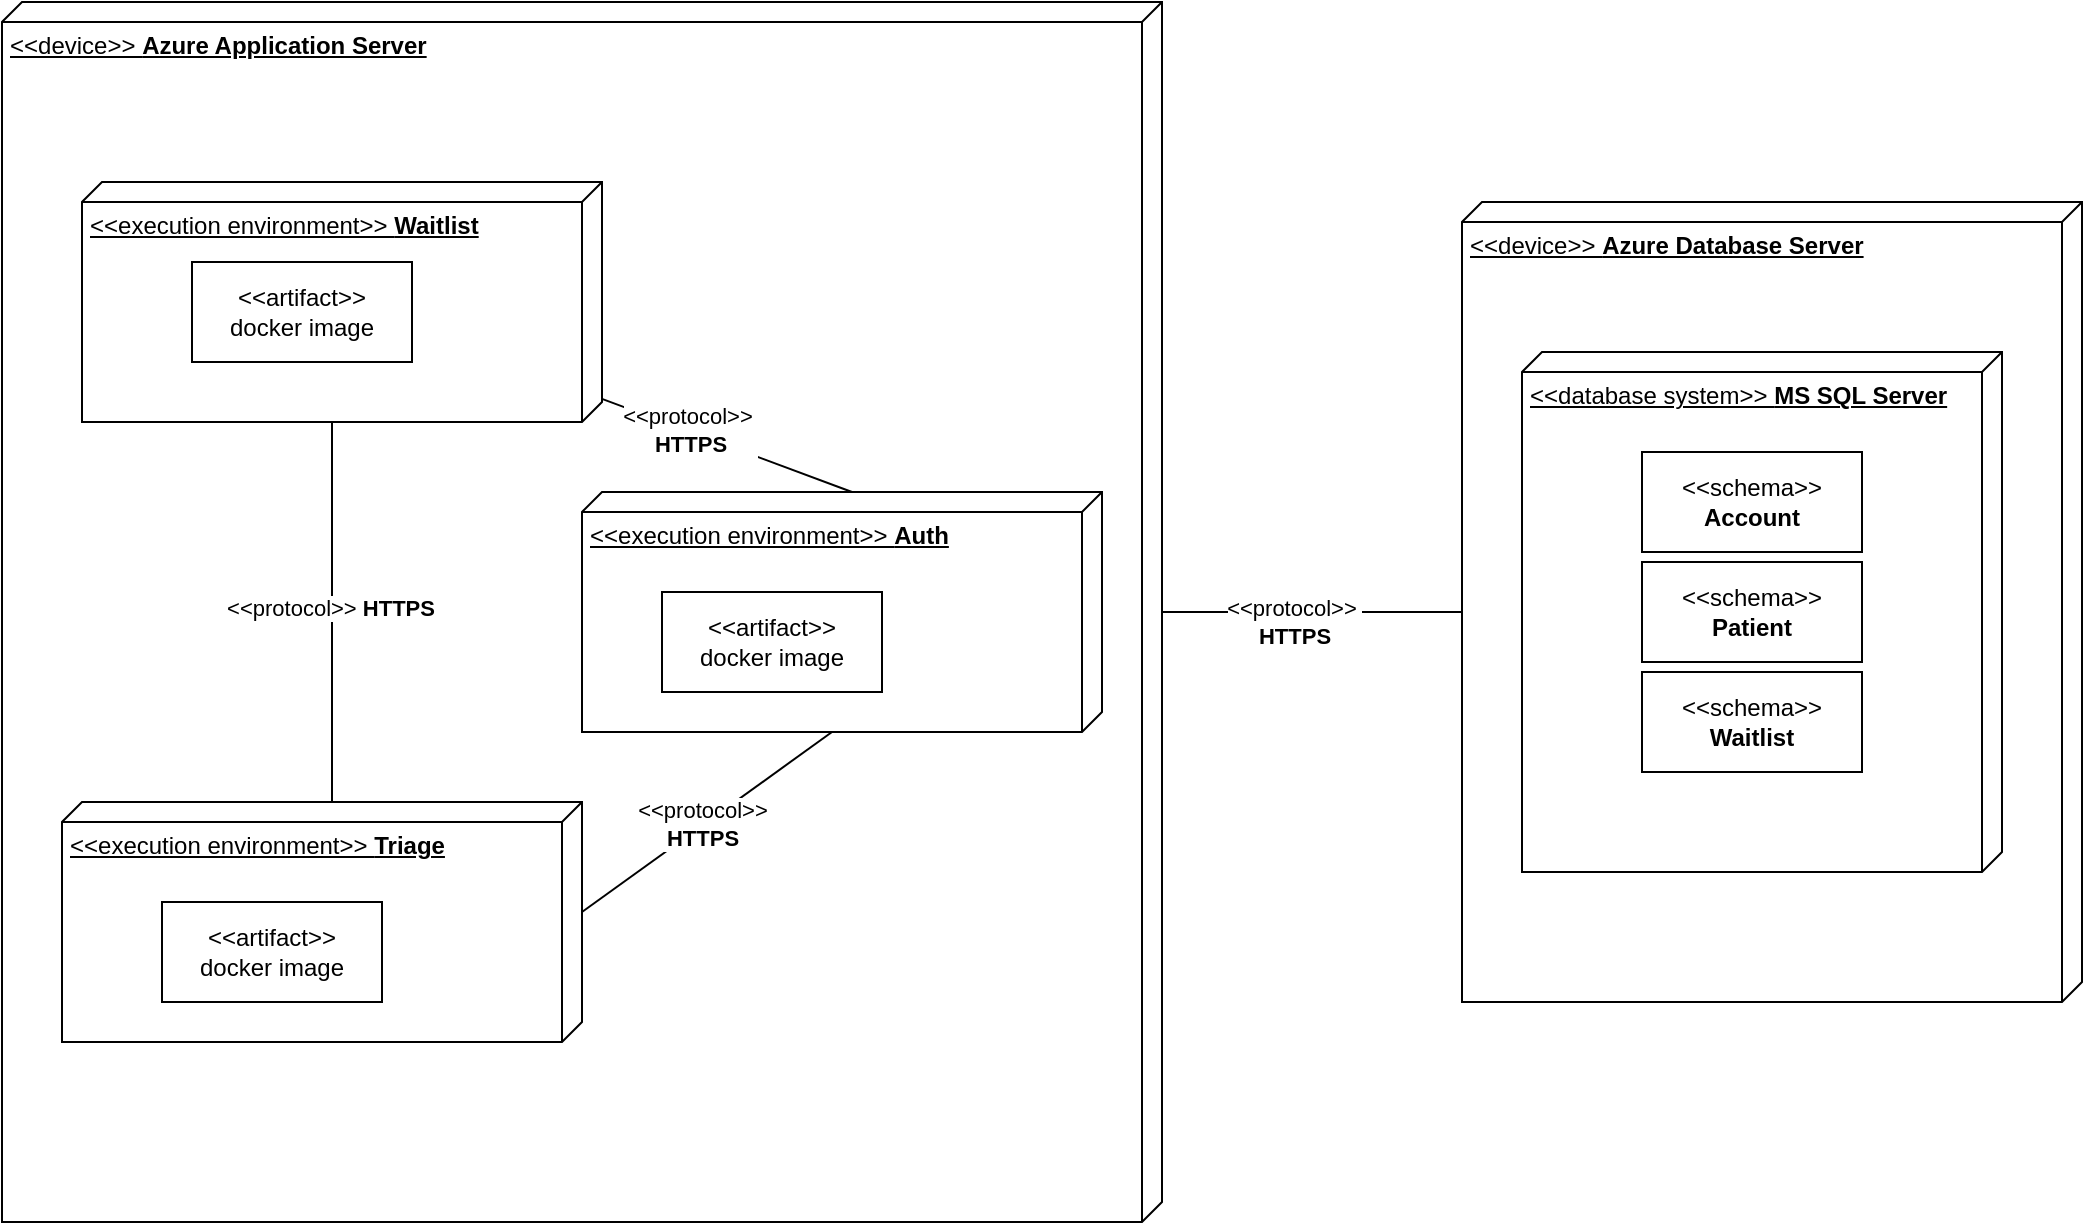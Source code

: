 <mxfile version="22.0.4" type="github">
  <diagram name="Page-1" id="YVCHDtTJ3HeiU3hXeIPN">
    <mxGraphModel dx="1268" dy="838" grid="1" gridSize="10" guides="1" tooltips="1" connect="1" arrows="1" fold="1" page="1" pageScale="1" pageWidth="850" pageHeight="1100" math="0" shadow="0">
      <root>
        <mxCell id="0" />
        <mxCell id="1" parent="0" />
        <mxCell id="--JE3dBzEUqlvVUsnqfo-1" value="&amp;lt;&amp;lt;device&amp;gt;&amp;gt; &lt;b&gt;Azure Application Server&lt;/b&gt;" style="verticalAlign=top;align=left;spacingTop=8;spacingLeft=2;spacingRight=12;shape=cube;size=10;direction=south;fontStyle=4;html=1;whiteSpace=wrap;" vertex="1" parent="1">
          <mxGeometry x="40" y="40" width="580" height="610" as="geometry" />
        </mxCell>
        <mxCell id="--JE3dBzEUqlvVUsnqfo-20" value="" style="group" vertex="1" connectable="0" parent="1">
          <mxGeometry x="80" y="130" width="260" height="120" as="geometry" />
        </mxCell>
        <mxCell id="--JE3dBzEUqlvVUsnqfo-7" value="&amp;lt;&amp;lt;execution environment&amp;gt;&amp;gt; &lt;b&gt;Waitlist&lt;/b&gt;" style="verticalAlign=top;align=left;spacingTop=8;spacingLeft=2;spacingRight=12;shape=cube;size=10;direction=south;fontStyle=4;html=1;whiteSpace=wrap;" vertex="1" parent="--JE3dBzEUqlvVUsnqfo-20">
          <mxGeometry width="260" height="120" as="geometry" />
        </mxCell>
        <mxCell id="--JE3dBzEUqlvVUsnqfo-14" value="&amp;lt;&amp;lt;artifact&amp;gt;&amp;gt;&lt;br&gt;docker image" style="html=1;whiteSpace=wrap;" vertex="1" parent="--JE3dBzEUqlvVUsnqfo-20">
          <mxGeometry x="55" y="40" width="110" height="50" as="geometry" />
        </mxCell>
        <mxCell id="--JE3dBzEUqlvVUsnqfo-21" value="" style="group" vertex="1" connectable="0" parent="1">
          <mxGeometry x="70" y="440" width="260" height="120" as="geometry" />
        </mxCell>
        <mxCell id="--JE3dBzEUqlvVUsnqfo-6" value="&amp;lt;&amp;lt;execution environment&amp;gt;&amp;gt; &lt;b&gt;Triage&lt;/b&gt;" style="verticalAlign=top;align=left;spacingTop=8;spacingLeft=2;spacingRight=12;shape=cube;size=10;direction=south;fontStyle=4;html=1;whiteSpace=wrap;" vertex="1" parent="--JE3dBzEUqlvVUsnqfo-21">
          <mxGeometry width="260" height="120" as="geometry" />
        </mxCell>
        <mxCell id="--JE3dBzEUqlvVUsnqfo-12" value="&amp;lt;&amp;lt;artifact&amp;gt;&amp;gt;&lt;br&gt;docker image" style="html=1;whiteSpace=wrap;" vertex="1" parent="--JE3dBzEUqlvVUsnqfo-21">
          <mxGeometry x="50" y="50" width="110" height="50" as="geometry" />
        </mxCell>
        <mxCell id="--JE3dBzEUqlvVUsnqfo-22" value="" style="group" vertex="1" connectable="0" parent="1">
          <mxGeometry x="330" y="285" width="260" height="120" as="geometry" />
        </mxCell>
        <mxCell id="--JE3dBzEUqlvVUsnqfo-3" value="&amp;lt;&amp;lt;execution environment&amp;gt;&amp;gt; &lt;b&gt;Auth&lt;/b&gt;" style="verticalAlign=top;align=left;spacingTop=8;spacingLeft=2;spacingRight=12;shape=cube;size=10;direction=south;fontStyle=4;html=1;whiteSpace=wrap;" vertex="1" parent="--JE3dBzEUqlvVUsnqfo-22">
          <mxGeometry width="260" height="120" as="geometry" />
        </mxCell>
        <mxCell id="--JE3dBzEUqlvVUsnqfo-9" value="&amp;lt;&amp;lt;artifact&amp;gt;&amp;gt;&lt;br&gt;docker image" style="html=1;whiteSpace=wrap;" vertex="1" parent="--JE3dBzEUqlvVUsnqfo-22">
          <mxGeometry x="40" y="50" width="110" height="50" as="geometry" />
        </mxCell>
        <mxCell id="--JE3dBzEUqlvVUsnqfo-26" style="rounded=0;orthogonalLoop=1;jettySize=auto;html=1;entryX=0;entryY=0;entryDx=0;entryDy=125;entryPerimeter=0;endArrow=none;endFill=0;exitX=0;exitY=0;exitDx=120;exitDy=135;exitPerimeter=0;" edge="1" parent="1" source="--JE3dBzEUqlvVUsnqfo-7" target="--JE3dBzEUqlvVUsnqfo-6">
          <mxGeometry relative="1" as="geometry" />
        </mxCell>
        <mxCell id="--JE3dBzEUqlvVUsnqfo-29" value="&amp;lt;&amp;lt;protocol&amp;gt;&amp;gt; &lt;b&gt;HTTPS&lt;/b&gt;" style="edgeLabel;html=1;align=center;verticalAlign=middle;resizable=0;points=[];" vertex="1" connectable="0" parent="--JE3dBzEUqlvVUsnqfo-26">
          <mxGeometry x="-0.025" y="-1" relative="1" as="geometry">
            <mxPoint as="offset" />
          </mxGeometry>
        </mxCell>
        <mxCell id="--JE3dBzEUqlvVUsnqfo-27" style="rounded=0;orthogonalLoop=1;jettySize=auto;html=1;entryX=0;entryY=0;entryDx=0;entryDy=125;entryPerimeter=0;endArrow=none;endFill=0;" edge="1" parent="1" source="--JE3dBzEUqlvVUsnqfo-7" target="--JE3dBzEUqlvVUsnqfo-3">
          <mxGeometry relative="1" as="geometry" />
        </mxCell>
        <mxCell id="--JE3dBzEUqlvVUsnqfo-30" value="&amp;lt;&amp;lt;protocol&amp;gt;&amp;gt;&amp;nbsp;&lt;br&gt;&lt;b style=&quot;border-color: var(--border-color);&quot;&gt;HTTPS&lt;/b&gt;" style="edgeLabel;html=1;align=center;verticalAlign=middle;resizable=0;points=[];" vertex="1" connectable="0" parent="--JE3dBzEUqlvVUsnqfo-27">
          <mxGeometry x="-0.311" y="1" relative="1" as="geometry">
            <mxPoint as="offset" />
          </mxGeometry>
        </mxCell>
        <mxCell id="--JE3dBzEUqlvVUsnqfo-28" style="rounded=0;orthogonalLoop=1;jettySize=auto;html=1;entryX=0;entryY=0;entryDx=55;entryDy=0;entryPerimeter=0;endArrow=none;endFill=0;exitX=0;exitY=0;exitDx=120;exitDy=135;exitPerimeter=0;" edge="1" parent="1" source="--JE3dBzEUqlvVUsnqfo-3" target="--JE3dBzEUqlvVUsnqfo-6">
          <mxGeometry relative="1" as="geometry" />
        </mxCell>
        <mxCell id="--JE3dBzEUqlvVUsnqfo-31" value="&amp;lt;&amp;lt;protocol&amp;gt;&amp;gt;&lt;br&gt;&lt;b style=&quot;border-color: var(--border-color);&quot;&gt;HTTPS&lt;/b&gt;" style="edgeLabel;html=1;align=center;verticalAlign=middle;resizable=0;points=[];" vertex="1" connectable="0" parent="--JE3dBzEUqlvVUsnqfo-28">
          <mxGeometry x="0.042" y="-1" relative="1" as="geometry">
            <mxPoint as="offset" />
          </mxGeometry>
        </mxCell>
        <mxCell id="--JE3dBzEUqlvVUsnqfo-32" style="edgeStyle=orthogonalEdgeStyle;rounded=0;orthogonalLoop=1;jettySize=auto;html=1;entryX=0;entryY=0;entryDx=205;entryDy=310;entryPerimeter=0;endArrow=none;endFill=0;" edge="1" parent="1" source="--JE3dBzEUqlvVUsnqfo-1" target="--JE3dBzEUqlvVUsnqfo-15">
          <mxGeometry relative="1" as="geometry" />
        </mxCell>
        <mxCell id="--JE3dBzEUqlvVUsnqfo-34" value="&amp;lt;&amp;lt;protocol&amp;gt;&amp;gt;&amp;nbsp;&lt;br&gt;&lt;b style=&quot;border-color: var(--border-color);&quot;&gt;HTTPS&lt;/b&gt;" style="edgeLabel;html=1;align=center;verticalAlign=middle;resizable=0;points=[];" vertex="1" connectable="0" parent="--JE3dBzEUqlvVUsnqfo-32">
          <mxGeometry x="-0.113" y="-5" relative="1" as="geometry">
            <mxPoint x="-1" as="offset" />
          </mxGeometry>
        </mxCell>
        <mxCell id="--JE3dBzEUqlvVUsnqfo-33" value="" style="group" vertex="1" connectable="0" parent="1">
          <mxGeometry x="770" y="145" width="310" height="400" as="geometry" />
        </mxCell>
        <mxCell id="--JE3dBzEUqlvVUsnqfo-15" value="&amp;lt;&amp;lt;device&amp;gt;&amp;gt; &lt;b&gt;Azure Database Server&lt;/b&gt;" style="verticalAlign=top;align=left;spacingTop=8;spacingLeft=2;spacingRight=12;shape=cube;size=10;direction=south;fontStyle=4;html=1;whiteSpace=wrap;" vertex="1" parent="--JE3dBzEUqlvVUsnqfo-33">
          <mxGeometry y="-5" width="310" height="400" as="geometry" />
        </mxCell>
        <mxCell id="--JE3dBzEUqlvVUsnqfo-25" value="" style="group" vertex="1" connectable="0" parent="--JE3dBzEUqlvVUsnqfo-33">
          <mxGeometry x="30" y="70" width="240" height="260" as="geometry" />
        </mxCell>
        <mxCell id="--JE3dBzEUqlvVUsnqfo-16" value="&amp;lt;&amp;lt;database system&amp;gt;&amp;gt; &lt;b&gt;MS SQL Server&lt;/b&gt;" style="verticalAlign=top;align=left;spacingTop=8;spacingLeft=2;spacingRight=12;shape=cube;size=10;direction=south;fontStyle=4;html=1;whiteSpace=wrap;" vertex="1" parent="--JE3dBzEUqlvVUsnqfo-25">
          <mxGeometry width="240" height="260" as="geometry" />
        </mxCell>
        <mxCell id="--JE3dBzEUqlvVUsnqfo-17" value="&amp;lt;&amp;lt;schema&amp;gt;&amp;gt;&lt;br&gt;&lt;b&gt;Account&lt;/b&gt;" style="html=1;whiteSpace=wrap;" vertex="1" parent="--JE3dBzEUqlvVUsnqfo-25">
          <mxGeometry x="60" y="50" width="110" height="50" as="geometry" />
        </mxCell>
        <mxCell id="--JE3dBzEUqlvVUsnqfo-18" value="&amp;lt;&amp;lt;schema&amp;gt;&amp;gt;&lt;br&gt;&lt;b&gt;Patient&lt;/b&gt;" style="html=1;whiteSpace=wrap;" vertex="1" parent="--JE3dBzEUqlvVUsnqfo-25">
          <mxGeometry x="60" y="105" width="110" height="50" as="geometry" />
        </mxCell>
        <mxCell id="--JE3dBzEUqlvVUsnqfo-19" value="&amp;lt;&amp;lt;schema&amp;gt;&amp;gt;&lt;br&gt;&lt;b&gt;Waitlist&lt;/b&gt;" style="html=1;whiteSpace=wrap;" vertex="1" parent="--JE3dBzEUqlvVUsnqfo-25">
          <mxGeometry x="60" y="160" width="110" height="50" as="geometry" />
        </mxCell>
      </root>
    </mxGraphModel>
  </diagram>
</mxfile>
